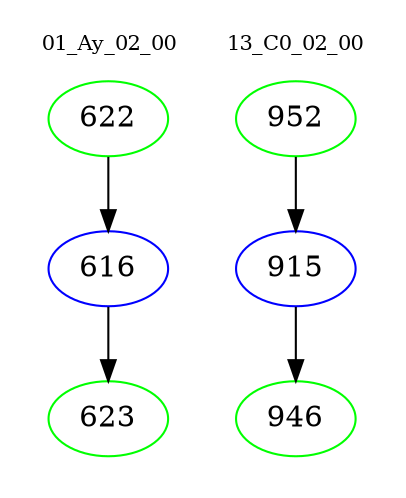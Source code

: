 digraph{
subgraph cluster_0 {
color = white
label = "01_Ay_02_00";
fontsize=10;
T0_622 [label="622", color="green"]
T0_622 -> T0_616 [color="black"]
T0_616 [label="616", color="blue"]
T0_616 -> T0_623 [color="black"]
T0_623 [label="623", color="green"]
}
subgraph cluster_1 {
color = white
label = "13_C0_02_00";
fontsize=10;
T1_952 [label="952", color="green"]
T1_952 -> T1_915 [color="black"]
T1_915 [label="915", color="blue"]
T1_915 -> T1_946 [color="black"]
T1_946 [label="946", color="green"]
}
}
